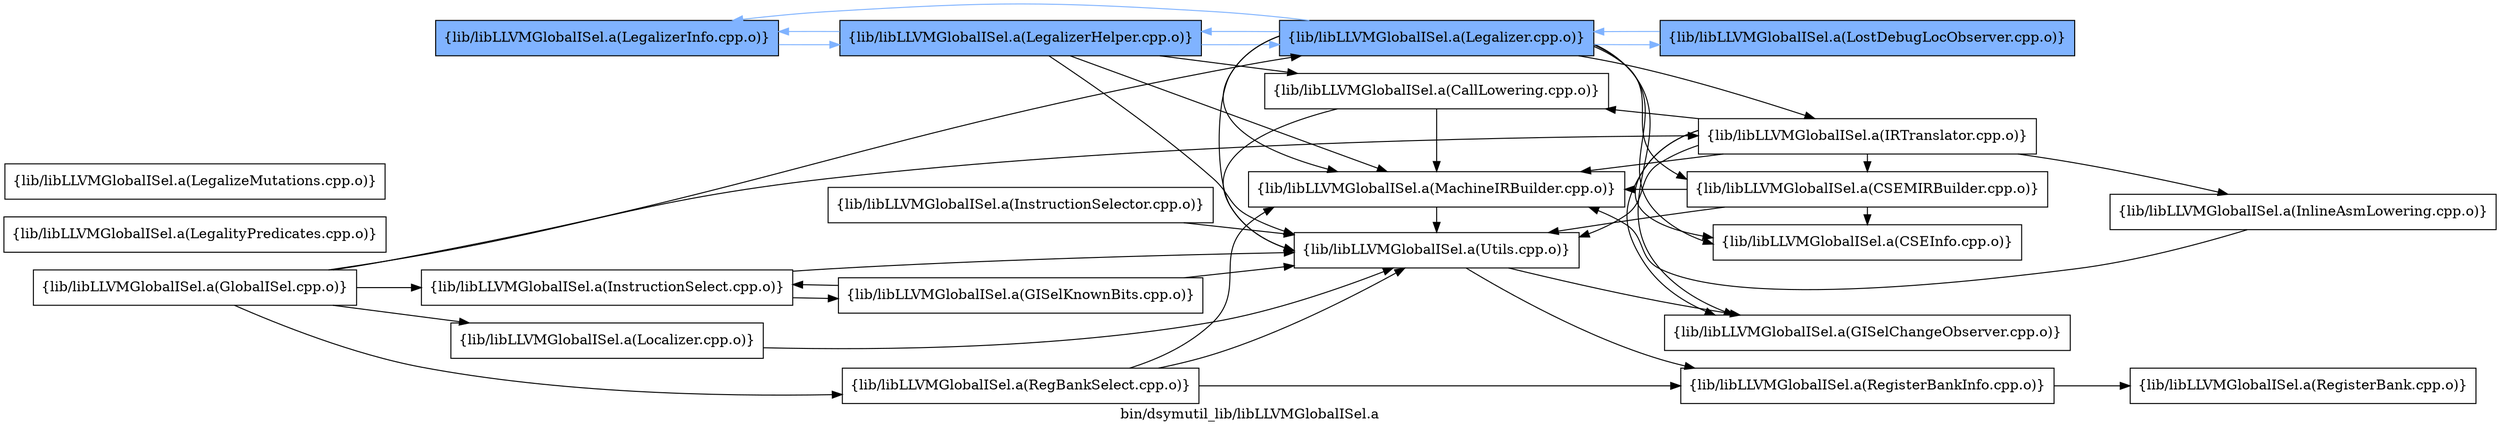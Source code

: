 digraph "bin/dsymutil_lib/libLLVMGlobalISel.a" {
	label="bin/dsymutil_lib/libLLVMGlobalISel.a";
	rankdir=LR;
	{ rank=same; Node0x5624faff28b8;  }
	{ rank=same; Node0x5624faff1058;  }
	{ rank=same; Node0x5624faff19b8; Node0x5624fafed138; Node0x5624fafef208; Node0x5624faffaab8;  }
	{ rank=same; Node0x5624fafed638; Node0x5624fafeec18; Node0x5624fafec238; Node0x5624fafeaca8; Node0x5624fafeef88; Node0x5624fafedbd8;  }

	Node0x5624faff28b8 [shape=record,shape=box,group=1,style=filled,fillcolor="0.600000 0.5 1",label="{lib/libLLVMGlobalISel.a(LegalizerInfo.cpp.o)}"];
	Node0x5624faff28b8 -> Node0x5624faff1058[color="0.600000 0.5 1"];
	Node0x5624fafedbd8 [shape=record,shape=box,group=0,label="{lib/libLLVMGlobalISel.a(RegisterBankInfo.cpp.o)}"];
	Node0x5624fafedbd8 -> Node0x5624fafed908;
	Node0x5624fafed138 [shape=record,shape=box,group=0,label="{lib/libLLVMGlobalISel.a(CallLowering.cpp.o)}"];
	Node0x5624fafed138 -> Node0x5624fafef208;
	Node0x5624fafed138 -> Node0x5624faffaab8;
	Node0x5624fafef208 [shape=record,shape=box,group=0,label="{lib/libLLVMGlobalISel.a(MachineIRBuilder.cpp.o)}"];
	Node0x5624fafef208 -> Node0x5624faffaab8;
	Node0x5624faffaab8 [shape=record,shape=box,group=0,label="{lib/libLLVMGlobalISel.a(Utils.cpp.o)}"];
	Node0x5624faffaab8 -> Node0x5624fafed638;
	Node0x5624faffaab8 -> Node0x5624fafedbd8;
	Node0x5624fafef708 [shape=record,shape=box,group=0,label="{lib/libLLVMGlobalISel.a(LegalityPredicates.cpp.o)}"];
	Node0x5624faff1788 [shape=record,shape=box,group=0,label="{lib/libLLVMGlobalISel.a(LegalizeMutations.cpp.o)}"];
	Node0x5624fafed908 [shape=record,shape=box,group=0,label="{lib/libLLVMGlobalISel.a(RegisterBank.cpp.o)}"];
	Node0x5624faff0888 [shape=record,shape=box,group=0,label="{lib/libLLVMGlobalISel.a(InstructionSelector.cpp.o)}"];
	Node0x5624faff0888 -> Node0x5624faffaab8;
	Node0x5624fafee538 [shape=record,shape=box,group=0,label="{lib/libLLVMGlobalISel.a(InstructionSelect.cpp.o)}"];
	Node0x5624fafee538 -> Node0x5624faff0a18;
	Node0x5624fafee538 -> Node0x5624faffaab8;
	Node0x5624faff19b8 [shape=record,shape=box,group=1,style=filled,fillcolor="0.600000 0.5 1",label="{lib/libLLVMGlobalISel.a(Legalizer.cpp.o)}"];
	Node0x5624faff19b8 -> Node0x5624fafed638;
	Node0x5624faff19b8 -> Node0x5624faff1058[color="0.600000 0.5 1"];
	Node0x5624faff19b8 -> Node0x5624faff28b8[color="0.600000 0.5 1"];
	Node0x5624faff19b8 -> Node0x5624fafeec18;
	Node0x5624faff19b8 -> Node0x5624fafec238;
	Node0x5624faff19b8 -> Node0x5624fafeaca8;
	Node0x5624faff19b8 -> Node0x5624fafeef88[color="0.600000 0.5 1"];
	Node0x5624faff19b8 -> Node0x5624fafef208;
	Node0x5624faff19b8 -> Node0x5624faffaab8;
	Node0x5624fafeec18 [shape=record,shape=box,group=0,label="{lib/libLLVMGlobalISel.a(CSEInfo.cpp.o)}"];
	Node0x5624fafedc28 [shape=record,shape=box,group=0,label="{lib/libLLVMGlobalISel.a(GlobalISel.cpp.o)}"];
	Node0x5624fafedc28 -> Node0x5624fafee538;
	Node0x5624fafedc28 -> Node0x5624faff19b8;
	Node0x5624fafedc28 -> Node0x5624faff20e8;
	Node0x5624fafedc28 -> Node0x5624fafec238;
	Node0x5624fafedc28 -> Node0x5624fafed688;
	Node0x5624fafec238 [shape=record,shape=box,group=0,label="{lib/libLLVMGlobalISel.a(IRTranslator.cpp.o)}"];
	Node0x5624fafec238 -> Node0x5624fafed638;
	Node0x5624fafec238 -> Node0x5624fafef118;
	Node0x5624fafec238 -> Node0x5624fafeec18;
	Node0x5624fafec238 -> Node0x5624fafed138;
	Node0x5624fafec238 -> Node0x5624fafeaca8;
	Node0x5624fafec238 -> Node0x5624fafef208;
	Node0x5624fafec238 -> Node0x5624faffaab8;
	Node0x5624fafed688 [shape=record,shape=box,group=0,label="{lib/libLLVMGlobalISel.a(RegBankSelect.cpp.o)}"];
	Node0x5624fafed688 -> Node0x5624fafef208;
	Node0x5624fafed688 -> Node0x5624fafedbd8;
	Node0x5624fafed688 -> Node0x5624faffaab8;
	Node0x5624faff20e8 [shape=record,shape=box,group=0,label="{lib/libLLVMGlobalISel.a(Localizer.cpp.o)}"];
	Node0x5624faff20e8 -> Node0x5624faffaab8;
	Node0x5624fafed638 [shape=record,shape=box,group=0,label="{lib/libLLVMGlobalISel.a(GISelChangeObserver.cpp.o)}"];
	Node0x5624fafef118 [shape=record,shape=box,group=0,label="{lib/libLLVMGlobalISel.a(InlineAsmLowering.cpp.o)}"];
	Node0x5624fafef118 -> Node0x5624fafef208;
	Node0x5624fafeaca8 [shape=record,shape=box,group=0,label="{lib/libLLVMGlobalISel.a(CSEMIRBuilder.cpp.o)}"];
	Node0x5624fafeaca8 -> Node0x5624fafeec18;
	Node0x5624fafeaca8 -> Node0x5624fafef208;
	Node0x5624fafeaca8 -> Node0x5624faffaab8;
	Node0x5624faff0a18 [shape=record,shape=box,group=0,label="{lib/libLLVMGlobalISel.a(GISelKnownBits.cpp.o)}"];
	Node0x5624faff0a18 -> Node0x5624fafee538;
	Node0x5624faff0a18 -> Node0x5624faffaab8;
	Node0x5624faff1058 [shape=record,shape=box,group=1,style=filled,fillcolor="0.600000 0.5 1",label="{lib/libLLVMGlobalISel.a(LegalizerHelper.cpp.o)}"];
	Node0x5624faff1058 -> Node0x5624faff19b8[color="0.600000 0.5 1"];
	Node0x5624faff1058 -> Node0x5624faff28b8[color="0.600000 0.5 1"];
	Node0x5624faff1058 -> Node0x5624fafed138;
	Node0x5624faff1058 -> Node0x5624fafef208;
	Node0x5624faff1058 -> Node0x5624faffaab8;
	Node0x5624fafeef88 [shape=record,shape=box,group=1,style=filled,fillcolor="0.600000 0.5 1",label="{lib/libLLVMGlobalISel.a(LostDebugLocObserver.cpp.o)}"];
	Node0x5624fafeef88 -> Node0x5624faff19b8[color="0.600000 0.5 1"];
}
